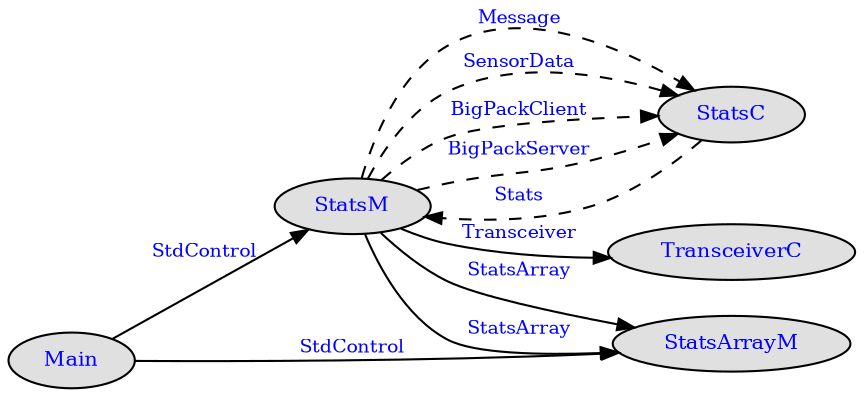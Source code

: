 digraph "StatsC_if" {
    rankdir=LR;
    ratio=compress;
    margin="0,0";
    ranksep=0.0005; 
    nodesep=0.1; 
    node [shape=ellipse style=filled fillcolor="#e0e0e0"];
    node [fontsize=10 height=.1 width=.1];
    edge [fontsize=9 arrowsize=.8];
    node [fontcolor=blue];
    edge [fontcolor=blue];

    StatsM [URL="apps.compass.StatsM.nc.html"];
    StatsC [URL="apps.compass.StatsC.nc.html"];
    StatsM -> StatsC [ style=dashed label="Message" URL="apps.compass.Message.nc.html" ];
    StatsM [URL="apps.compass.StatsM.nc.html"];
    StatsC [URL="apps.compass.StatsC.nc.html"];
    StatsM -> StatsC [ style=dashed label="SensorData" URL="apps.compass.SensorData.nc.html" ];
    StatsM [URL="apps.compass.StatsM.nc.html"];
    StatsC [URL="apps.compass.StatsC.nc.html"];
    StatsM -> StatsC [ style=dashed label="BigPackClient" URL="apps.compass.BigPackClient.nc.html" ];
    StatsM [URL="apps.compass.StatsM.nc.html"];
    StatsC [URL="apps.compass.StatsC.nc.html"];
    StatsM -> StatsC [ style=dashed label="BigPackServer" URL="apps.compass.BigPackServer.nc.html" ];
    StatsC [URL="apps.compass.StatsC.nc.html"];
    StatsM [URL="apps.compass.StatsM.nc.html"];
    StatsC -> StatsM [ style=dashed label="Stats" URL="apps.compass.Stats.nc.html" ];
    StatsM [URL="apps.compass.StatsM.nc.html"];
    TransceiverC [URL="tos.lib.Transceiver.TransceiverC.nc.html"];
    StatsM -> TransceiverC [ label="Transceiver" URL="tos.lib.Transceiver.Transceiver.nc.html" ];
    Main [URL="tos.system.Main.nc.html"];
    StatsArrayM [URL="apps.compass.StatsArrayM.nc.html"];
    Main -> StatsArrayM [ label="StdControl" URL="tos.interfaces.StdControl.nc.html" ];
    Main [URL="tos.system.Main.nc.html"];
    StatsM [URL="apps.compass.StatsM.nc.html"];
    Main -> StatsM [ label="StdControl" URL="tos.interfaces.StdControl.nc.html" ];
    StatsM [URL="apps.compass.StatsM.nc.html"];
    StatsArrayM [URL="apps.compass.StatsArrayM.nc.html"];
    StatsM -> StatsArrayM [ label="StatsArray" URL="apps.compass.StatsArray.nc.html" ];
    StatsM [URL="apps.compass.StatsM.nc.html"];
    StatsArrayM [URL="apps.compass.StatsArrayM.nc.html"];
    StatsM -> StatsArrayM [ label="StatsArray" URL="apps.compass.StatsArray.nc.html" ];
}

